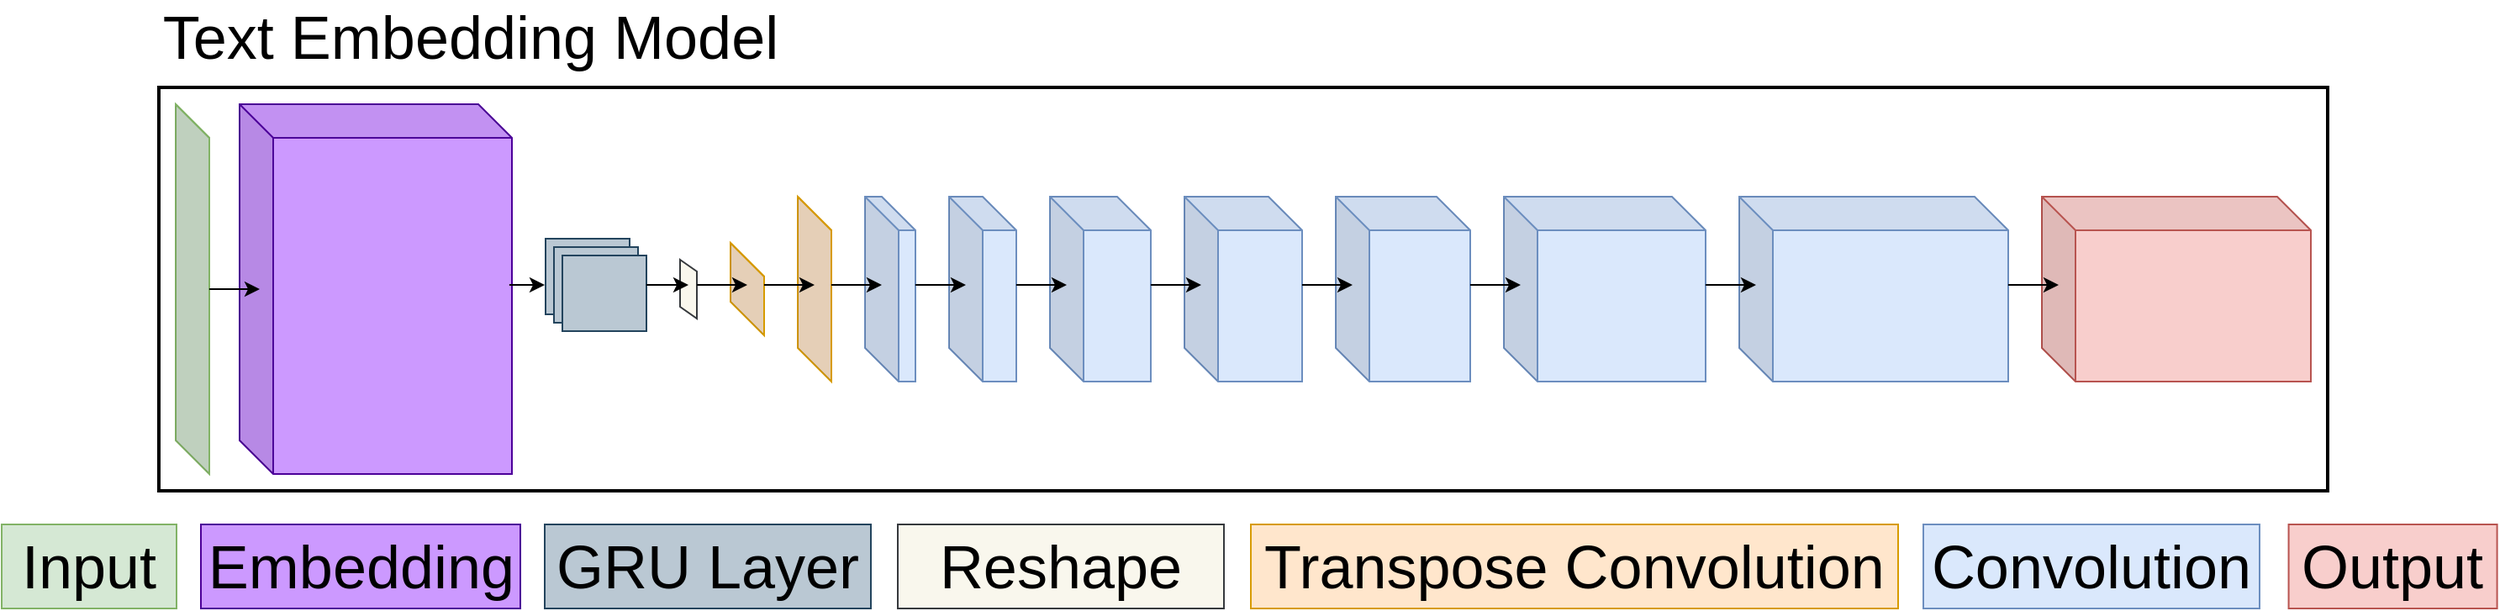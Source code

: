 <mxfile version="10.6.7" type="device"><diagram id="WxLvqokhWFlpE4O3j4r8" name="Page-1"><mxGraphModel dx="2110" dy="2273" grid="1" gridSize="10" guides="1" tooltips="1" connect="1" arrows="1" fold="1" page="1" pageScale="1" pageWidth="6000" pageHeight="1100" math="0" shadow="0"><root><mxCell id="0"/><mxCell id="1" parent="0"/><mxCell id="cjLASokQPve_34MXI6Sw-67" value="" style="group" vertex="1" connectable="0" parent="1"><mxGeometry y="300" width="1484.286" height="50" as="geometry"/></mxCell><mxCell id="cjLASokQPve_34MXI6Sw-43" value="Input" style="text;html=1;strokeColor=#82b366;fillColor=#d5e8d4;align=center;verticalAlign=middle;whiteSpace=wrap;rounded=0;fontSize=36;" vertex="1" parent="cjLASokQPve_34MXI6Sw-67"><mxGeometry width="104" height="50" as="geometry"/></mxCell><mxCell id="cjLASokQPve_34MXI6Sw-44" value="Convolution" style="text;html=1;strokeColor=#6c8ebf;fillColor=#dae8fc;align=center;verticalAlign=middle;whiteSpace=wrap;rounded=0;fontSize=36;" vertex="1" parent="cjLASokQPve_34MXI6Sw-67"><mxGeometry x="1143" width="200" height="50" as="geometry"/></mxCell><mxCell id="cjLASokQPve_34MXI6Sw-45" value="Transpose Convolution" style="text;html=1;strokeColor=#d79b00;fillColor=#ffe6cc;align=center;verticalAlign=middle;whiteSpace=wrap;rounded=0;fontSize=36;" vertex="1" parent="cjLASokQPve_34MXI6Sw-67"><mxGeometry x="743" width="385" height="50" as="geometry"/></mxCell><mxCell id="cjLASokQPve_34MXI6Sw-46" value="Output" style="text;html=1;strokeColor=#b85450;fillColor=#f8cecc;align=center;verticalAlign=middle;whiteSpace=wrap;rounded=0;fontSize=36;" vertex="1" parent="cjLASokQPve_34MXI6Sw-67"><mxGeometry x="1360.286" width="124" height="50" as="geometry"/></mxCell><mxCell id="cjLASokQPve_34MXI6Sw-47" value="Embedding" style="text;html=1;strokeColor=#4C0099;fillColor=#CC99FF;align=center;verticalAlign=middle;whiteSpace=wrap;rounded=0;fontSize=36;" vertex="1" parent="cjLASokQPve_34MXI6Sw-67"><mxGeometry x="118.5" width="190" height="50" as="geometry"/></mxCell><mxCell id="cjLASokQPve_34MXI6Sw-48" value="GRU Layer" style="text;html=1;strokeColor=#23445d;fillColor=#bac8d3;align=center;verticalAlign=middle;whiteSpace=wrap;rounded=0;fontSize=36;" vertex="1" parent="cjLASokQPve_34MXI6Sw-67"><mxGeometry x="323" width="194" height="50" as="geometry"/></mxCell><mxCell id="cjLASokQPve_34MXI6Sw-49" value="Reshape" style="text;html=1;strokeColor=#36393d;fillColor=#f9f7ed;align=center;verticalAlign=middle;whiteSpace=wrap;rounded=0;fontSize=36;" vertex="1" parent="cjLASokQPve_34MXI6Sw-67"><mxGeometry x="533" width="194" height="50" as="geometry"/></mxCell><mxCell id="cjLASokQPve_34MXI6Sw-68" value="" style="group" vertex="1" connectable="0" parent="1"><mxGeometry x="93.5" y="-10.5" width="1290" height="290.5" as="geometry"/></mxCell><mxCell id="cjLASokQPve_34MXI6Sw-1" value="" style="shape=cube;whiteSpace=wrap;html=1;boundedLbl=1;backgroundOutline=1;darkOpacity=0.05;darkOpacity2=0.1;fillColor=#d5e8d4;strokeColor=#82b366;" vertex="1" parent="cjLASokQPve_34MXI6Sw-68"><mxGeometry x="10" y="60.5" width="20" height="220" as="geometry"/></mxCell><mxCell id="cjLASokQPve_34MXI6Sw-2" value="" style="shape=cube;whiteSpace=wrap;html=1;boundedLbl=1;backgroundOutline=1;darkOpacity=0.05;darkOpacity2=0.1;fillColor=#CC99FF;strokeColor=#4C0099;shadow=0;" vertex="1" parent="cjLASokQPve_34MXI6Sw-68"><mxGeometry x="48" y="60.5" width="162" height="220" as="geometry"/></mxCell><mxCell id="cjLASokQPve_34MXI6Sw-7" value="" style="verticalLabelPosition=bottom;verticalAlign=top;html=1;shape=mxgraph.basic.layered_rect;dx=10;outlineConnect=0;strokeColor=#23445d;fillColor=#bac8d3;flipV=1;flipH=1;" vertex="1" parent="cjLASokQPve_34MXI6Sw-68"><mxGeometry x="230" y="140.5" width="60" height="55" as="geometry"/></mxCell><mxCell id="cjLASokQPve_34MXI6Sw-12" value="" style="shape=cube;whiteSpace=wrap;html=1;boundedLbl=1;backgroundOutline=1;darkOpacity=0.05;darkOpacity2=0.1;fillColor=#ffe6cc;strokeColor=#d79b00;shadow=0;" vertex="1" parent="cjLASokQPve_34MXI6Sw-68"><mxGeometry x="340" y="143" width="20" height="55" as="geometry"/></mxCell><mxCell id="cjLASokQPve_34MXI6Sw-16" value="" style="shape=parallelogram;perimeter=parallelogramPerimeter;whiteSpace=wrap;html=1;shadow=0;strokeColor=#36393d;fillColor=#f9f7ed;direction=south;" vertex="1" parent="cjLASokQPve_34MXI6Sw-68"><mxGeometry x="310" y="153" width="10" height="35" as="geometry"/></mxCell><mxCell id="cjLASokQPve_34MXI6Sw-18" value="" style="shape=cube;whiteSpace=wrap;html=1;boundedLbl=1;backgroundOutline=1;darkOpacity=0.05;darkOpacity2=0.1;fillColor=#ffe6cc;strokeColor=#d79b00;shadow=0;" vertex="1" parent="cjLASokQPve_34MXI6Sw-68"><mxGeometry x="380" y="115.5" width="20" height="110" as="geometry"/></mxCell><mxCell id="cjLASokQPve_34MXI6Sw-19" value="" style="shape=cube;whiteSpace=wrap;html=1;boundedLbl=1;backgroundOutline=1;darkOpacity=0.05;darkOpacity2=0.1;fillColor=#dae8fc;strokeColor=#6c8ebf;shadow=0;" vertex="1" parent="cjLASokQPve_34MXI6Sw-68"><mxGeometry x="420" y="115.5" width="30" height="110" as="geometry"/></mxCell><mxCell id="cjLASokQPve_34MXI6Sw-20" value="" style="shape=cube;whiteSpace=wrap;html=1;boundedLbl=1;backgroundOutline=1;darkOpacity=0.05;darkOpacity2=0.1;fillColor=#dae8fc;strokeColor=#6c8ebf;shadow=0;" vertex="1" parent="cjLASokQPve_34MXI6Sw-68"><mxGeometry x="470" y="115.5" width="40" height="110" as="geometry"/></mxCell><mxCell id="cjLASokQPve_34MXI6Sw-21" value="" style="shape=cube;whiteSpace=wrap;html=1;boundedLbl=1;backgroundOutline=1;darkOpacity=0.05;darkOpacity2=0.1;fillColor=#dae8fc;strokeColor=#6c8ebf;shadow=0;" vertex="1" parent="cjLASokQPve_34MXI6Sw-68"><mxGeometry x="530" y="115.5" width="60" height="110" as="geometry"/></mxCell><mxCell id="cjLASokQPve_34MXI6Sw-22" value="" style="shape=cube;whiteSpace=wrap;html=1;boundedLbl=1;backgroundOutline=1;darkOpacity=0.05;darkOpacity2=0.1;fillColor=#dae8fc;strokeColor=#6c8ebf;shadow=0;" vertex="1" parent="cjLASokQPve_34MXI6Sw-68"><mxGeometry x="610" y="115.5" width="70" height="110" as="geometry"/></mxCell><mxCell id="cjLASokQPve_34MXI6Sw-23" value="" style="shape=cube;whiteSpace=wrap;html=1;boundedLbl=1;backgroundOutline=1;darkOpacity=0.05;darkOpacity2=0.1;fillColor=#dae8fc;strokeColor=#6c8ebf;shadow=0;" vertex="1" parent="cjLASokQPve_34MXI6Sw-68"><mxGeometry x="700" y="115.5" width="80" height="110" as="geometry"/></mxCell><mxCell id="cjLASokQPve_34MXI6Sw-25" value="" style="shape=cube;whiteSpace=wrap;html=1;boundedLbl=1;backgroundOutline=1;darkOpacity=0.05;darkOpacity2=0.1;fillColor=#dae8fc;strokeColor=#6c8ebf;shadow=0;" vertex="1" parent="cjLASokQPve_34MXI6Sw-68"><mxGeometry x="800" y="115.5" width="120" height="110" as="geometry"/></mxCell><mxCell id="cjLASokQPve_34MXI6Sw-26" value="" style="shape=cube;whiteSpace=wrap;html=1;boundedLbl=1;backgroundOutline=1;darkOpacity=0.05;darkOpacity2=0.1;fillColor=#dae8fc;strokeColor=#6c8ebf;shadow=0;" vertex="1" parent="cjLASokQPve_34MXI6Sw-68"><mxGeometry x="940" y="115.5" width="160" height="110" as="geometry"/></mxCell><mxCell id="cjLASokQPve_34MXI6Sw-40" value="" style="shape=cube;whiteSpace=wrap;html=1;boundedLbl=1;backgroundOutline=1;darkOpacity=0.05;darkOpacity2=0.1;fillColor=#f8cecc;strokeColor=#b85450;shadow=0;" vertex="1" parent="cjLASokQPve_34MXI6Sw-68"><mxGeometry x="1120" y="115.5" width="160" height="110" as="geometry"/></mxCell><mxCell id="cjLASokQPve_34MXI6Sw-51" value="" style="rounded=0;whiteSpace=wrap;html=1;shadow=0;strokeColor=#000000;fillColor=none;strokeWidth=2;" vertex="1" parent="cjLASokQPve_34MXI6Sw-68"><mxGeometry y="50.5" width="1290" height="240" as="geometry"/></mxCell><mxCell id="cjLASokQPve_34MXI6Sw-53" value="" style="endArrow=classic;html=1;" edge="1" parent="cjLASokQPve_34MXI6Sw-68"><mxGeometry width="50" height="50" relative="1" as="geometry"><mxPoint x="29.955" y="170.5" as="sourcePoint"/><mxPoint x="60" y="170.5" as="targetPoint"/></mxGeometry></mxCell><mxCell id="cjLASokQPve_34MXI6Sw-54" value="" style="endArrow=classic;html=1;" edge="1" parent="cjLASokQPve_34MXI6Sw-68"><mxGeometry width="50" height="50" relative="1" as="geometry"><mxPoint x="208.455" y="168" as="sourcePoint"/><mxPoint x="229.5" y="168" as="targetPoint"/></mxGeometry></mxCell><mxCell id="cjLASokQPve_34MXI6Sw-55" value="" style="endArrow=classic;html=1;" edge="1" parent="cjLASokQPve_34MXI6Sw-68"><mxGeometry width="50" height="50" relative="1" as="geometry"><mxPoint x="289.955" y="168" as="sourcePoint"/><mxPoint x="315" y="168" as="targetPoint"/></mxGeometry></mxCell><mxCell id="cjLASokQPve_34MXI6Sw-56" value="" style="endArrow=classic;html=1;" edge="1" parent="cjLASokQPve_34MXI6Sw-68"><mxGeometry width="50" height="50" relative="1" as="geometry"><mxPoint x="319.955" y="168" as="sourcePoint"/><mxPoint x="350" y="168" as="targetPoint"/></mxGeometry></mxCell><mxCell id="cjLASokQPve_34MXI6Sw-57" value="" style="endArrow=classic;html=1;" edge="1" parent="cjLASokQPve_34MXI6Sw-68"><mxGeometry width="50" height="50" relative="1" as="geometry"><mxPoint x="359.955" y="168" as="sourcePoint"/><mxPoint x="390" y="168" as="targetPoint"/></mxGeometry></mxCell><mxCell id="cjLASokQPve_34MXI6Sw-58" value="" style="endArrow=classic;html=1;" edge="1" parent="cjLASokQPve_34MXI6Sw-68"><mxGeometry width="50" height="50" relative="1" as="geometry"><mxPoint x="399.955" y="168" as="sourcePoint"/><mxPoint x="430" y="168" as="targetPoint"/></mxGeometry></mxCell><mxCell id="cjLASokQPve_34MXI6Sw-59" value="" style="endArrow=classic;html=1;" edge="1" parent="cjLASokQPve_34MXI6Sw-68"><mxGeometry width="50" height="50" relative="1" as="geometry"><mxPoint x="449.955" y="168" as="sourcePoint"/><mxPoint x="480" y="168" as="targetPoint"/></mxGeometry></mxCell><mxCell id="cjLASokQPve_34MXI6Sw-60" value="" style="endArrow=classic;html=1;" edge="1" parent="cjLASokQPve_34MXI6Sw-68"><mxGeometry width="50" height="50" relative="1" as="geometry"><mxPoint x="509.955" y="168" as="sourcePoint"/><mxPoint x="540" y="168" as="targetPoint"/></mxGeometry></mxCell><mxCell id="cjLASokQPve_34MXI6Sw-61" value="" style="endArrow=classic;html=1;" edge="1" parent="cjLASokQPve_34MXI6Sw-68"><mxGeometry width="50" height="50" relative="1" as="geometry"><mxPoint x="589.955" y="168" as="sourcePoint"/><mxPoint x="620" y="168" as="targetPoint"/></mxGeometry></mxCell><mxCell id="cjLASokQPve_34MXI6Sw-62" value="" style="endArrow=classic;html=1;" edge="1" parent="cjLASokQPve_34MXI6Sw-68"><mxGeometry width="50" height="50" relative="1" as="geometry"><mxPoint x="679.955" y="168" as="sourcePoint"/><mxPoint x="710" y="168" as="targetPoint"/></mxGeometry></mxCell><mxCell id="cjLASokQPve_34MXI6Sw-63" value="" style="endArrow=classic;html=1;" edge="1" parent="cjLASokQPve_34MXI6Sw-68"><mxGeometry width="50" height="50" relative="1" as="geometry"><mxPoint x="779.955" y="168" as="sourcePoint"/><mxPoint x="810" y="168" as="targetPoint"/></mxGeometry></mxCell><mxCell id="cjLASokQPve_34MXI6Sw-64" value="" style="endArrow=classic;html=1;" edge="1" parent="cjLASokQPve_34MXI6Sw-68"><mxGeometry width="50" height="50" relative="1" as="geometry"><mxPoint x="919.955" y="168" as="sourcePoint"/><mxPoint x="950" y="168" as="targetPoint"/></mxGeometry></mxCell><mxCell id="cjLASokQPve_34MXI6Sw-65" value="" style="endArrow=classic;html=1;" edge="1" parent="cjLASokQPve_34MXI6Sw-68"><mxGeometry width="50" height="50" relative="1" as="geometry"><mxPoint x="1099.955" y="168" as="sourcePoint"/><mxPoint x="1130" y="168" as="targetPoint"/></mxGeometry></mxCell><mxCell id="cjLASokQPve_34MXI6Sw-66" value="Text Embedding Model" style="text;html=1;strokeColor=none;fillColor=none;align=center;verticalAlign=middle;whiteSpace=wrap;rounded=0;shadow=0;fontSize=36;" vertex="1" parent="cjLASokQPve_34MXI6Sw-68"><mxGeometry width="370" height="40" as="geometry"/></mxCell></root></mxGraphModel></diagram></mxfile>